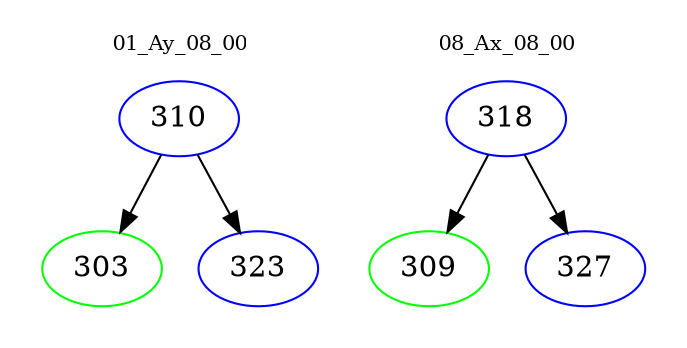 digraph{
subgraph cluster_0 {
color = white
label = "01_Ay_08_00";
fontsize=10;
T0_310 [label="310", color="blue"]
T0_310 -> T0_303 [color="black"]
T0_303 [label="303", color="green"]
T0_310 -> T0_323 [color="black"]
T0_323 [label="323", color="blue"]
}
subgraph cluster_1 {
color = white
label = "08_Ax_08_00";
fontsize=10;
T1_318 [label="318", color="blue"]
T1_318 -> T1_309 [color="black"]
T1_309 [label="309", color="green"]
T1_318 -> T1_327 [color="black"]
T1_327 [label="327", color="blue"]
}
}
